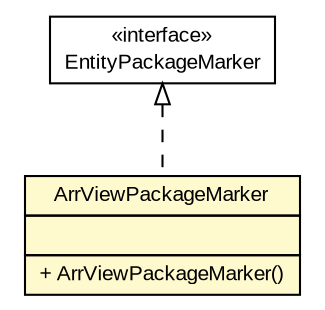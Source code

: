 #!/usr/local/bin/dot
#
# Class diagram 
# Generated by UMLGraph version R5_6 (http://www.umlgraph.org/)
#

digraph G {
	edge [fontname="arial",fontsize=10,labelfontname="arial",labelfontsize=10];
	node [fontname="arial",fontsize=10,shape=plaintext];
	nodesep=0.25;
	ranksep=0.5;
	// br.gov.to.sefaz.arr.persistence.view.ArrViewPackageMarker
	c35137 [label=<<table title="br.gov.to.sefaz.arr.persistence.view.ArrViewPackageMarker" border="0" cellborder="1" cellspacing="0" cellpadding="2" port="p" bgcolor="lemonChiffon" href="./ArrViewPackageMarker.html">
		<tr><td><table border="0" cellspacing="0" cellpadding="1">
<tr><td align="center" balign="center"> ArrViewPackageMarker </td></tr>
		</table></td></tr>
		<tr><td><table border="0" cellspacing="0" cellpadding="1">
<tr><td align="left" balign="left">  </td></tr>
		</table></td></tr>
		<tr><td><table border="0" cellspacing="0" cellpadding="1">
<tr><td align="left" balign="left"> + ArrViewPackageMarker() </td></tr>
		</table></td></tr>
		</table>>, URL="./ArrViewPackageMarker.html", fontname="arial", fontcolor="black", fontsize=10.0];
	//br.gov.to.sefaz.arr.persistence.view.ArrViewPackageMarker implements br.gov.to.sefaz.persistence.configuration.EntityPackageMarker
	c35254:p -> c35137:p [dir=back,arrowtail=empty,style=dashed];
	// br.gov.to.sefaz.persistence.configuration.EntityPackageMarker
	c35254 [label=<<table title="br.gov.to.sefaz.persistence.configuration.EntityPackageMarker" border="0" cellborder="1" cellspacing="0" cellpadding="2" port="p" href="http://java.sun.com/j2se/1.4.2/docs/api/br/gov/to/sefaz/persistence/configuration/EntityPackageMarker.html">
		<tr><td><table border="0" cellspacing="0" cellpadding="1">
<tr><td align="center" balign="center"> &#171;interface&#187; </td></tr>
<tr><td align="center" balign="center"> EntityPackageMarker </td></tr>
		</table></td></tr>
		</table>>, URL="http://java.sun.com/j2se/1.4.2/docs/api/br/gov/to/sefaz/persistence/configuration/EntityPackageMarker.html", fontname="arial", fontcolor="black", fontsize=10.0];
}

